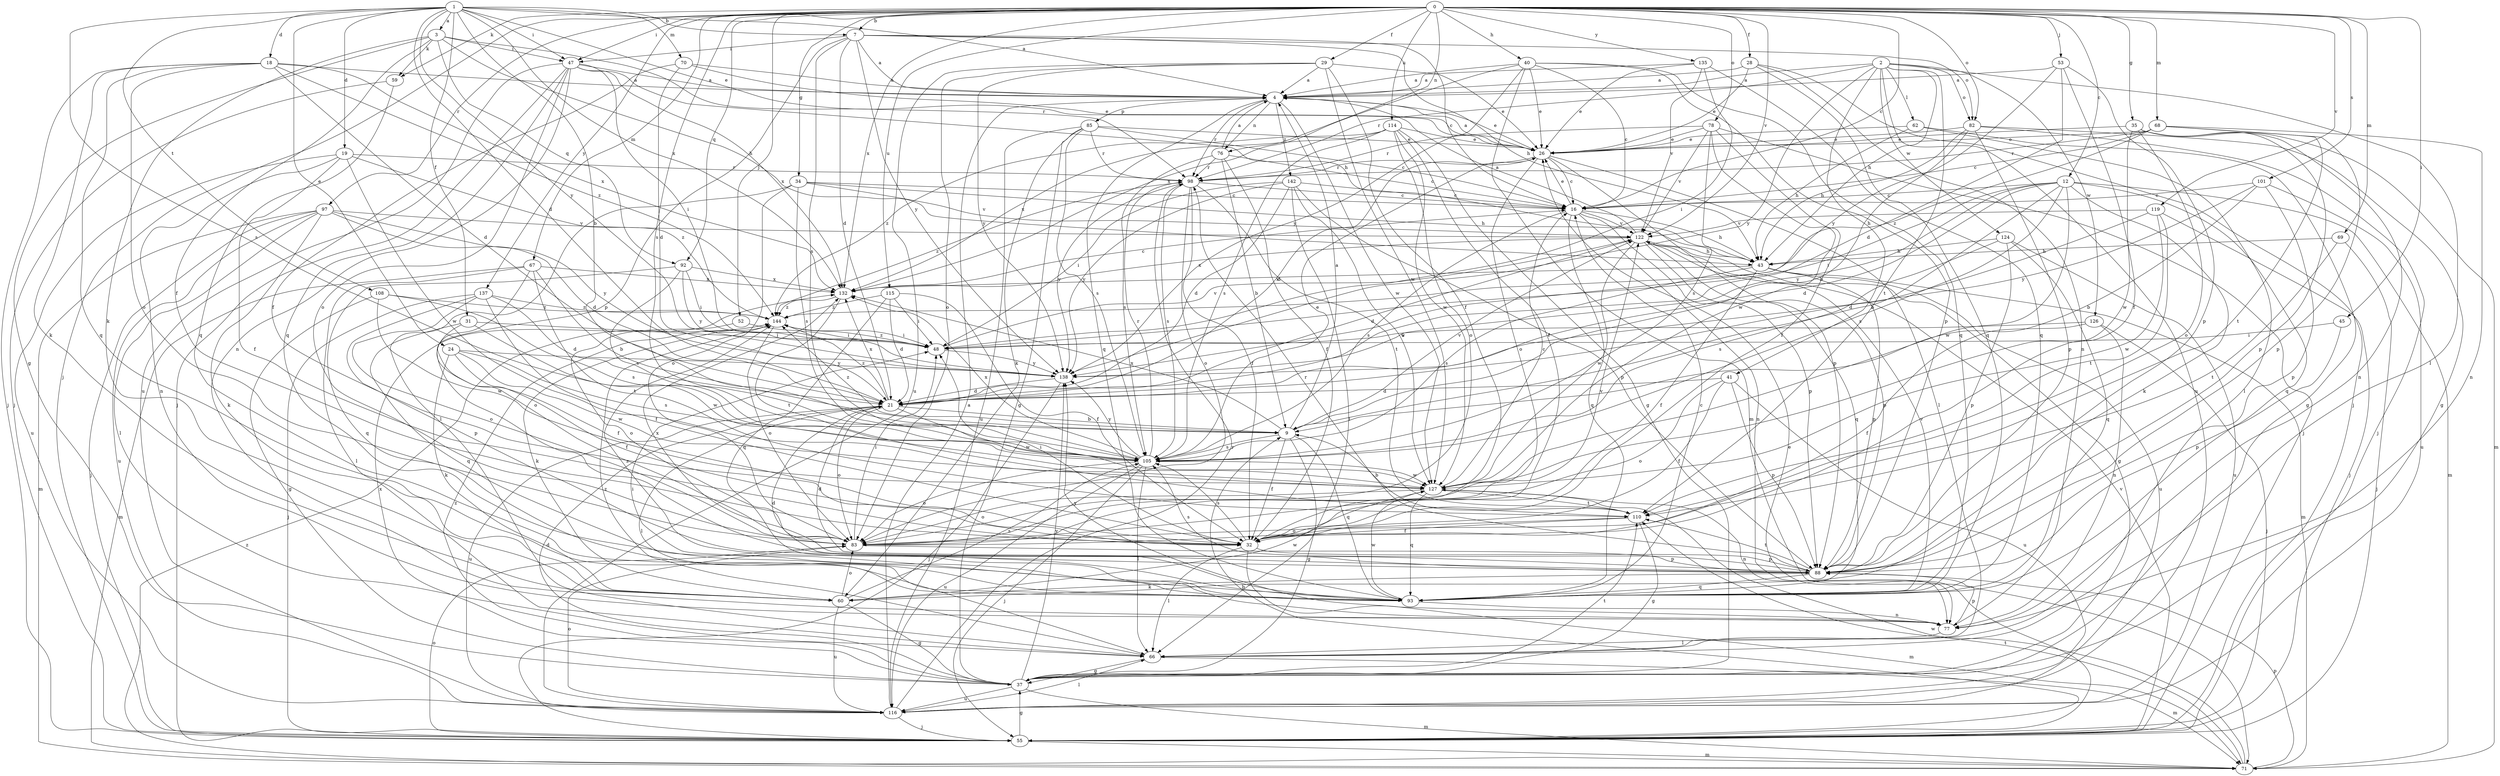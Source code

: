 strict digraph  {
0;
1;
2;
3;
4;
7;
9;
12;
16;
18;
19;
21;
24;
26;
28;
29;
31;
32;
34;
35;
37;
40;
41;
43;
45;
47;
48;
52;
53;
55;
59;
60;
62;
66;
67;
68;
69;
70;
71;
76;
77;
78;
82;
83;
85;
88;
92;
93;
97;
98;
101;
105;
108;
110;
114;
115;
116;
119;
122;
124;
126;
127;
132;
135;
137;
138;
142;
144;
0 -> 7  [label=b];
0 -> 12  [label=c];
0 -> 16  [label=c];
0 -> 28  [label=f];
0 -> 29  [label=f];
0 -> 34  [label=g];
0 -> 35  [label=g];
0 -> 40  [label=h];
0 -> 45  [label=i];
0 -> 47  [label=i];
0 -> 52  [label=j];
0 -> 53  [label=j];
0 -> 55  [label=j];
0 -> 59  [label=k];
0 -> 67  [label=m];
0 -> 68  [label=m];
0 -> 69  [label=m];
0 -> 76  [label=n];
0 -> 78  [label=o];
0 -> 82  [label=o];
0 -> 92  [label=q];
0 -> 97  [label=r];
0 -> 101  [label=s];
0 -> 105  [label=s];
0 -> 114  [label=u];
0 -> 115  [label=u];
0 -> 119  [label=v];
0 -> 122  [label=v];
0 -> 132  [label=x];
0 -> 135  [label=y];
0 -> 137  [label=y];
1 -> 3  [label=a];
1 -> 4  [label=a];
1 -> 7  [label=b];
1 -> 9  [label=b];
1 -> 18  [label=d];
1 -> 19  [label=d];
1 -> 21  [label=d];
1 -> 24  [label=e];
1 -> 26  [label=e];
1 -> 31  [label=f];
1 -> 47  [label=i];
1 -> 70  [label=m];
1 -> 105  [label=s];
1 -> 108  [label=t];
1 -> 132  [label=x];
1 -> 138  [label=y];
2 -> 4  [label=a];
2 -> 41  [label=h];
2 -> 43  [label=h];
2 -> 62  [label=l];
2 -> 66  [label=l];
2 -> 82  [label=o];
2 -> 98  [label=r];
2 -> 110  [label=t];
2 -> 116  [label=u];
2 -> 124  [label=w];
2 -> 126  [label=w];
2 -> 138  [label=y];
3 -> 32  [label=f];
3 -> 37  [label=g];
3 -> 43  [label=h];
3 -> 47  [label=i];
3 -> 59  [label=k];
3 -> 60  [label=k];
3 -> 92  [label=q];
3 -> 98  [label=r];
4 -> 26  [label=e];
4 -> 76  [label=n];
4 -> 85  [label=p];
4 -> 93  [label=q];
4 -> 98  [label=r];
4 -> 127  [label=w];
4 -> 142  [label=z];
7 -> 4  [label=a];
7 -> 16  [label=c];
7 -> 21  [label=d];
7 -> 43  [label=h];
7 -> 47  [label=i];
7 -> 82  [label=o];
7 -> 88  [label=p];
7 -> 105  [label=s];
7 -> 138  [label=y];
9 -> 4  [label=a];
9 -> 32  [label=f];
9 -> 37  [label=g];
9 -> 93  [label=q];
9 -> 105  [label=s];
9 -> 122  [label=v];
9 -> 132  [label=x];
9 -> 144  [label=z];
12 -> 9  [label=b];
12 -> 16  [label=c];
12 -> 21  [label=d];
12 -> 48  [label=i];
12 -> 60  [label=k];
12 -> 71  [label=m];
12 -> 93  [label=q];
12 -> 105  [label=s];
12 -> 127  [label=w];
12 -> 138  [label=y];
16 -> 26  [label=e];
16 -> 43  [label=h];
16 -> 77  [label=n];
16 -> 88  [label=p];
16 -> 93  [label=q];
16 -> 105  [label=s];
16 -> 122  [label=v];
18 -> 4  [label=a];
18 -> 21  [label=d];
18 -> 55  [label=j];
18 -> 60  [label=k];
18 -> 83  [label=o];
18 -> 93  [label=q];
18 -> 132  [label=x];
18 -> 144  [label=z];
19 -> 32  [label=f];
19 -> 77  [label=n];
19 -> 98  [label=r];
19 -> 116  [label=u];
19 -> 127  [label=w];
19 -> 144  [label=z];
21 -> 9  [label=b];
21 -> 66  [label=l];
21 -> 83  [label=o];
21 -> 116  [label=u];
21 -> 127  [label=w];
21 -> 132  [label=x];
21 -> 144  [label=z];
24 -> 32  [label=f];
24 -> 60  [label=k];
24 -> 105  [label=s];
24 -> 127  [label=w];
24 -> 138  [label=y];
26 -> 4  [label=a];
26 -> 16  [label=c];
26 -> 21  [label=d];
26 -> 66  [label=l];
26 -> 83  [label=o];
26 -> 88  [label=p];
26 -> 98  [label=r];
28 -> 4  [label=a];
28 -> 26  [label=e];
28 -> 55  [label=j];
28 -> 77  [label=n];
28 -> 93  [label=q];
29 -> 4  [label=a];
29 -> 26  [label=e];
29 -> 32  [label=f];
29 -> 83  [label=o];
29 -> 116  [label=u];
29 -> 127  [label=w];
29 -> 138  [label=y];
31 -> 32  [label=f];
31 -> 48  [label=i];
31 -> 93  [label=q];
31 -> 127  [label=w];
32 -> 48  [label=i];
32 -> 66  [label=l];
32 -> 71  [label=m];
32 -> 88  [label=p];
32 -> 105  [label=s];
34 -> 16  [label=c];
34 -> 43  [label=h];
34 -> 66  [label=l];
34 -> 83  [label=o];
34 -> 105  [label=s];
34 -> 122  [label=v];
35 -> 26  [label=e];
35 -> 71  [label=m];
35 -> 77  [label=n];
35 -> 83  [label=o];
35 -> 88  [label=p];
35 -> 127  [label=w];
37 -> 21  [label=d];
37 -> 71  [label=m];
37 -> 110  [label=t];
37 -> 116  [label=u];
37 -> 132  [label=x];
37 -> 138  [label=y];
37 -> 144  [label=z];
40 -> 4  [label=a];
40 -> 16  [label=c];
40 -> 26  [label=e];
40 -> 71  [label=m];
40 -> 88  [label=p];
40 -> 93  [label=q];
40 -> 132  [label=x];
40 -> 138  [label=y];
41 -> 21  [label=d];
41 -> 32  [label=f];
41 -> 83  [label=o];
41 -> 88  [label=p];
41 -> 116  [label=u];
43 -> 32  [label=f];
43 -> 71  [label=m];
43 -> 88  [label=p];
43 -> 105  [label=s];
43 -> 116  [label=u];
43 -> 132  [label=x];
45 -> 48  [label=i];
45 -> 88  [label=p];
47 -> 4  [label=a];
47 -> 43  [label=h];
47 -> 48  [label=i];
47 -> 55  [label=j];
47 -> 77  [label=n];
47 -> 83  [label=o];
47 -> 93  [label=q];
47 -> 116  [label=u];
47 -> 132  [label=x];
48 -> 122  [label=v];
48 -> 138  [label=y];
48 -> 144  [label=z];
52 -> 48  [label=i];
52 -> 83  [label=o];
53 -> 4  [label=a];
53 -> 21  [label=d];
53 -> 32  [label=f];
53 -> 88  [label=p];
53 -> 138  [label=y];
55 -> 9  [label=b];
55 -> 26  [label=e];
55 -> 37  [label=g];
55 -> 71  [label=m];
55 -> 83  [label=o];
55 -> 122  [label=v];
59 -> 55  [label=j];
59 -> 93  [label=q];
60 -> 37  [label=g];
60 -> 83  [label=o];
60 -> 105  [label=s];
60 -> 116  [label=u];
60 -> 127  [label=w];
62 -> 26  [label=e];
62 -> 37  [label=g];
62 -> 43  [label=h];
62 -> 66  [label=l];
66 -> 37  [label=g];
66 -> 71  [label=m];
66 -> 144  [label=z];
67 -> 9  [label=b];
67 -> 66  [label=l];
67 -> 71  [label=m];
67 -> 83  [label=o];
67 -> 110  [label=t];
67 -> 132  [label=x];
68 -> 16  [label=c];
68 -> 26  [label=e];
68 -> 77  [label=n];
68 -> 88  [label=p];
68 -> 98  [label=r];
68 -> 110  [label=t];
68 -> 144  [label=z];
69 -> 43  [label=h];
69 -> 55  [label=j];
69 -> 110  [label=t];
70 -> 4  [label=a];
70 -> 21  [label=d];
70 -> 26  [label=e];
70 -> 32  [label=f];
71 -> 88  [label=p];
71 -> 110  [label=t];
71 -> 127  [label=w];
71 -> 144  [label=z];
76 -> 4  [label=a];
76 -> 9  [label=b];
76 -> 16  [label=c];
76 -> 32  [label=f];
76 -> 98  [label=r];
76 -> 105  [label=s];
77 -> 48  [label=i];
77 -> 66  [label=l];
77 -> 88  [label=p];
77 -> 138  [label=y];
78 -> 26  [label=e];
78 -> 32  [label=f];
78 -> 55  [label=j];
78 -> 98  [label=r];
78 -> 105  [label=s];
78 -> 122  [label=v];
78 -> 127  [label=w];
82 -> 9  [label=b];
82 -> 26  [label=e];
82 -> 37  [label=g];
82 -> 43  [label=h];
82 -> 55  [label=j];
82 -> 88  [label=p];
83 -> 48  [label=i];
83 -> 88  [label=p];
83 -> 122  [label=v];
85 -> 16  [label=c];
85 -> 26  [label=e];
85 -> 37  [label=g];
85 -> 60  [label=k];
85 -> 98  [label=r];
85 -> 105  [label=s];
85 -> 116  [label=u];
88 -> 21  [label=d];
88 -> 60  [label=k];
88 -> 93  [label=q];
88 -> 98  [label=r];
88 -> 105  [label=s];
88 -> 110  [label=t];
88 -> 132  [label=x];
92 -> 48  [label=i];
92 -> 93  [label=q];
92 -> 105  [label=s];
92 -> 132  [label=x];
92 -> 138  [label=y];
93 -> 16  [label=c];
93 -> 21  [label=d];
93 -> 77  [label=n];
93 -> 122  [label=v];
93 -> 127  [label=w];
93 -> 144  [label=z];
97 -> 21  [label=d];
97 -> 55  [label=j];
97 -> 60  [label=k];
97 -> 66  [label=l];
97 -> 71  [label=m];
97 -> 116  [label=u];
97 -> 122  [label=v];
97 -> 138  [label=y];
98 -> 16  [label=c];
98 -> 32  [label=f];
98 -> 83  [label=o];
98 -> 105  [label=s];
98 -> 110  [label=t];
98 -> 138  [label=y];
98 -> 144  [label=z];
101 -> 9  [label=b];
101 -> 16  [label=c];
101 -> 88  [label=p];
101 -> 116  [label=u];
101 -> 138  [label=y];
105 -> 26  [label=e];
105 -> 55  [label=j];
105 -> 66  [label=l];
105 -> 83  [label=o];
105 -> 98  [label=r];
105 -> 116  [label=u];
105 -> 127  [label=w];
105 -> 132  [label=x];
105 -> 138  [label=y];
108 -> 37  [label=g];
108 -> 105  [label=s];
108 -> 127  [label=w];
108 -> 144  [label=z];
110 -> 9  [label=b];
110 -> 32  [label=f];
110 -> 37  [label=g];
110 -> 83  [label=o];
114 -> 26  [label=e];
114 -> 32  [label=f];
114 -> 37  [label=g];
114 -> 83  [label=o];
114 -> 105  [label=s];
114 -> 127  [label=w];
114 -> 132  [label=x];
114 -> 144  [label=z];
115 -> 21  [label=d];
115 -> 32  [label=f];
115 -> 48  [label=i];
115 -> 93  [label=q];
115 -> 144  [label=z];
116 -> 4  [label=a];
116 -> 55  [label=j];
116 -> 66  [label=l];
116 -> 83  [label=o];
116 -> 98  [label=r];
119 -> 21  [label=d];
119 -> 55  [label=j];
119 -> 110  [label=t];
119 -> 122  [label=v];
119 -> 127  [label=w];
122 -> 4  [label=a];
122 -> 21  [label=d];
122 -> 37  [label=g];
122 -> 43  [label=h];
122 -> 88  [label=p];
122 -> 93  [label=q];
122 -> 127  [label=w];
122 -> 132  [label=x];
124 -> 43  [label=h];
124 -> 88  [label=p];
124 -> 93  [label=q];
124 -> 105  [label=s];
124 -> 116  [label=u];
126 -> 32  [label=f];
126 -> 48  [label=i];
126 -> 55  [label=j];
126 -> 77  [label=n];
127 -> 16  [label=c];
127 -> 77  [label=n];
127 -> 83  [label=o];
127 -> 93  [label=q];
127 -> 110  [label=t];
132 -> 16  [label=c];
132 -> 110  [label=t];
132 -> 144  [label=z];
135 -> 4  [label=a];
135 -> 26  [label=e];
135 -> 48  [label=i];
135 -> 93  [label=q];
135 -> 122  [label=v];
137 -> 21  [label=d];
137 -> 32  [label=f];
137 -> 55  [label=j];
137 -> 83  [label=o];
137 -> 88  [label=p];
137 -> 144  [label=z];
138 -> 21  [label=d];
138 -> 55  [label=j];
142 -> 16  [label=c];
142 -> 21  [label=d];
142 -> 48  [label=i];
142 -> 66  [label=l];
142 -> 88  [label=p];
142 -> 127  [label=w];
142 -> 138  [label=y];
144 -> 48  [label=i];
144 -> 60  [label=k];
144 -> 83  [label=o];
}
